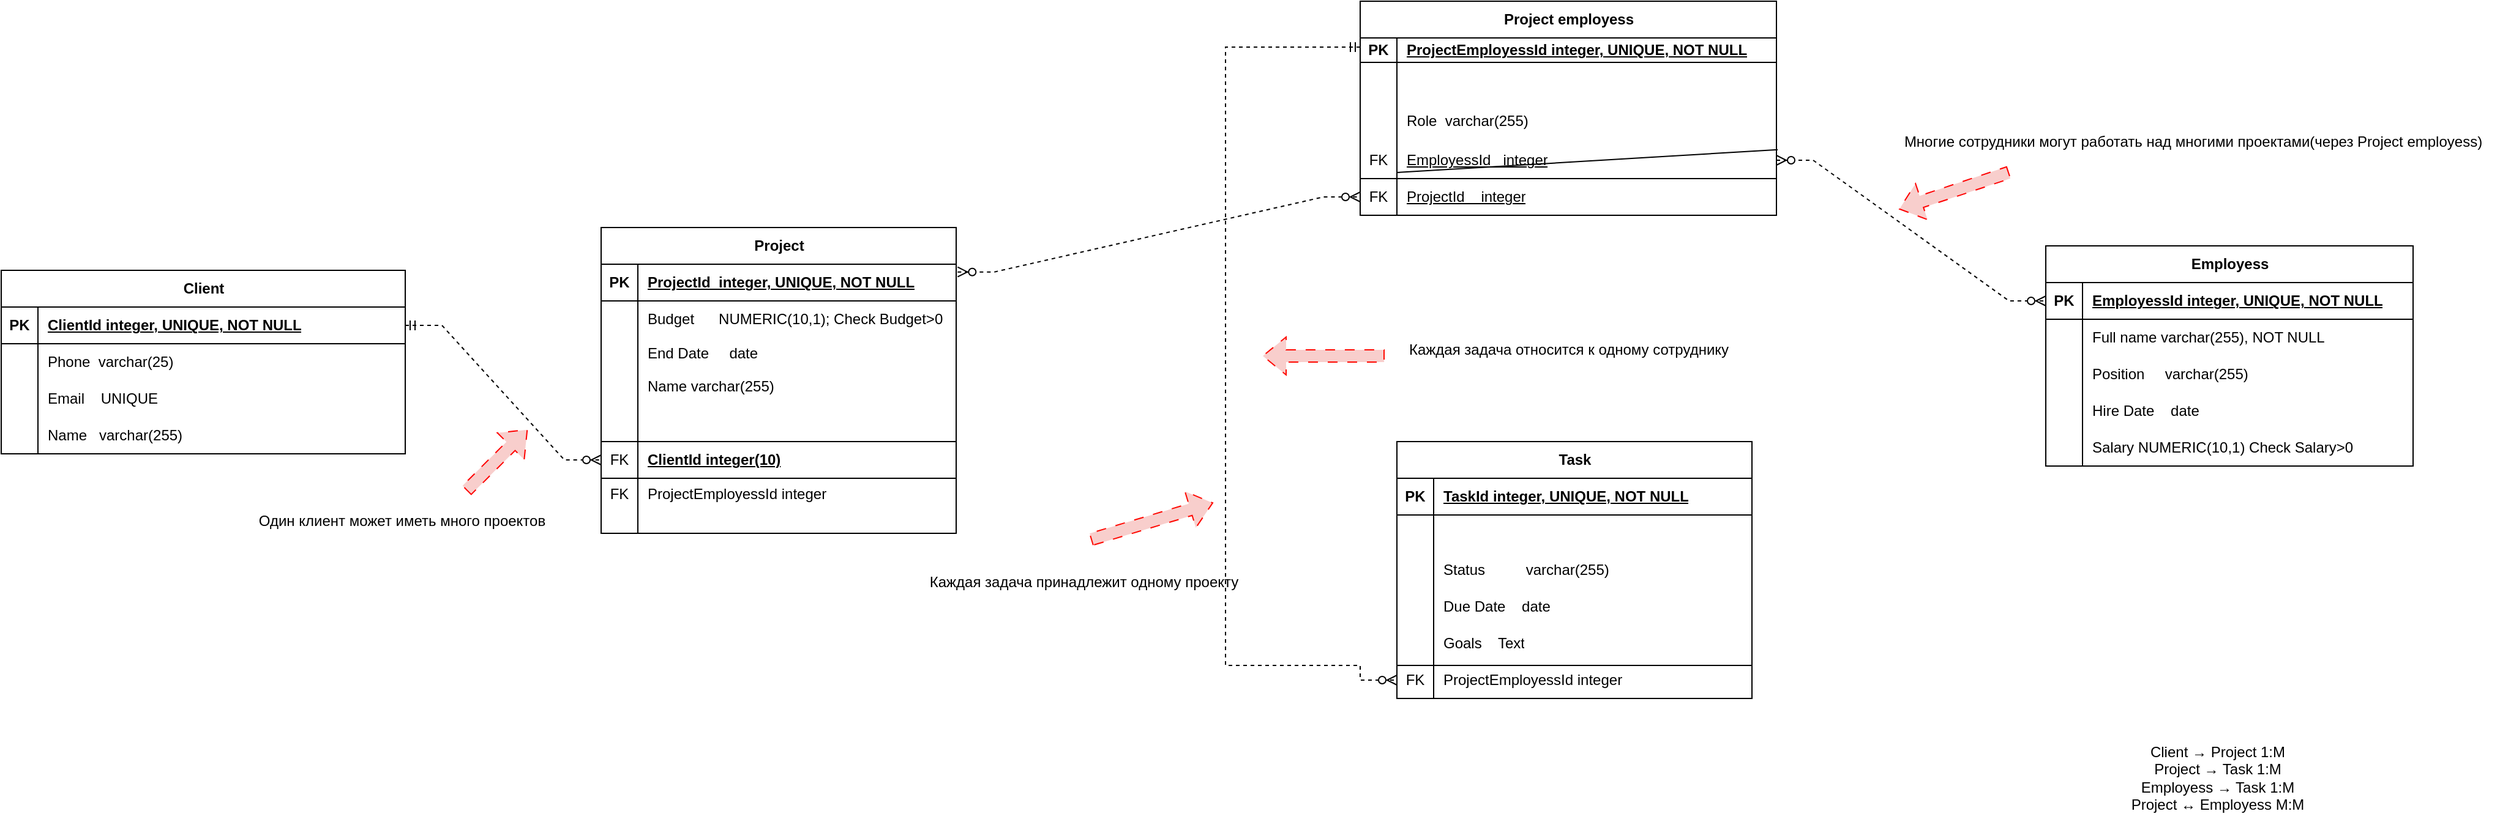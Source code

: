 <mxfile version="28.0.6">
  <diagram name="Страница — 1" id="crDLnyQAJHqaXTibsLNN">
    <mxGraphModel dx="3204" dy="1402" grid="1" gridSize="10" guides="1" tooltips="1" connect="1" arrows="1" fold="1" page="1" pageScale="1" pageWidth="827" pageHeight="1169" math="0" shadow="0">
      <root>
        <mxCell id="0" />
        <mxCell id="1" parent="0" />
        <mxCell id="OJYrRwue9tDp2CWSA8dI-34" value="Project" style="shape=table;startSize=30;container=1;collapsible=1;childLayout=tableLayout;fixedRows=1;rowLines=0;fontStyle=1;align=center;resizeLast=1;html=1;" parent="1" vertex="1">
          <mxGeometry x="-120" y="545" width="290" height="250" as="geometry" />
        </mxCell>
        <mxCell id="OJYrRwue9tDp2CWSA8dI-35" value="" style="shape=tableRow;horizontal=0;startSize=0;swimlaneHead=0;swimlaneBody=0;fillColor=none;collapsible=0;dropTarget=0;points=[[0,0.5],[1,0.5]];portConstraint=eastwest;top=0;left=0;right=0;bottom=1;" parent="OJYrRwue9tDp2CWSA8dI-34" vertex="1">
          <mxGeometry y="30" width="290" height="30" as="geometry" />
        </mxCell>
        <mxCell id="OJYrRwue9tDp2CWSA8dI-36" value="PK" style="shape=partialRectangle;connectable=0;fillColor=none;top=0;left=0;bottom=0;right=0;fontStyle=1;overflow=hidden;whiteSpace=wrap;html=1;" parent="OJYrRwue9tDp2CWSA8dI-35" vertex="1">
          <mxGeometry width="30" height="30" as="geometry">
            <mxRectangle width="30" height="30" as="alternateBounds" />
          </mxGeometry>
        </mxCell>
        <mxCell id="OJYrRwue9tDp2CWSA8dI-37" value="ProjectId&amp;nbsp; integer, UNIQUE, NOT NULL" style="shape=partialRectangle;connectable=0;fillColor=none;top=0;left=0;bottom=0;right=0;align=left;spacingLeft=6;fontStyle=5;overflow=hidden;whiteSpace=wrap;html=1;" parent="OJYrRwue9tDp2CWSA8dI-35" vertex="1">
          <mxGeometry x="30" width="260" height="30" as="geometry">
            <mxRectangle width="260" height="30" as="alternateBounds" />
          </mxGeometry>
        </mxCell>
        <mxCell id="OJYrRwue9tDp2CWSA8dI-38" value="" style="shape=tableRow;horizontal=0;startSize=0;swimlaneHead=0;swimlaneBody=0;fillColor=none;collapsible=0;dropTarget=0;points=[[0,0.5],[1,0.5]];portConstraint=eastwest;top=0;left=0;right=0;bottom=0;" parent="OJYrRwue9tDp2CWSA8dI-34" vertex="1">
          <mxGeometry y="60" width="290" height="30" as="geometry" />
        </mxCell>
        <mxCell id="OJYrRwue9tDp2CWSA8dI-39" value="" style="shape=partialRectangle;connectable=0;fillColor=none;top=0;left=0;bottom=0;right=0;editable=1;overflow=hidden;whiteSpace=wrap;html=1;" parent="OJYrRwue9tDp2CWSA8dI-38" vertex="1">
          <mxGeometry width="30" height="30" as="geometry">
            <mxRectangle width="30" height="30" as="alternateBounds" />
          </mxGeometry>
        </mxCell>
        <mxCell id="OJYrRwue9tDp2CWSA8dI-40" value="Budget&amp;nbsp; &amp;nbsp; &amp;nbsp; NUMERIC(10,1); Check Budget&amp;gt;0" style="shape=partialRectangle;connectable=0;fillColor=none;top=0;left=0;bottom=0;right=0;align=left;spacingLeft=6;overflow=hidden;whiteSpace=wrap;html=1;" parent="OJYrRwue9tDp2CWSA8dI-38" vertex="1">
          <mxGeometry x="30" width="260" height="30" as="geometry">
            <mxRectangle width="260" height="30" as="alternateBounds" />
          </mxGeometry>
        </mxCell>
        <mxCell id="OJYrRwue9tDp2CWSA8dI-41" value="" style="shape=tableRow;horizontal=0;startSize=0;swimlaneHead=0;swimlaneBody=0;fillColor=none;collapsible=0;dropTarget=0;points=[[0,0.5],[1,0.5]];portConstraint=eastwest;top=0;left=0;right=0;bottom=0;" parent="OJYrRwue9tDp2CWSA8dI-34" vertex="1">
          <mxGeometry y="90" width="290" height="25" as="geometry" />
        </mxCell>
        <mxCell id="OJYrRwue9tDp2CWSA8dI-42" value="" style="shape=partialRectangle;connectable=0;fillColor=none;top=0;left=0;bottom=0;right=0;editable=1;overflow=hidden;whiteSpace=wrap;html=1;" parent="OJYrRwue9tDp2CWSA8dI-41" vertex="1">
          <mxGeometry width="30" height="25" as="geometry">
            <mxRectangle width="30" height="25" as="alternateBounds" />
          </mxGeometry>
        </mxCell>
        <mxCell id="OJYrRwue9tDp2CWSA8dI-43" value="End Date&amp;nbsp; &amp;nbsp; &amp;nbsp;date" style="shape=partialRectangle;connectable=0;fillColor=none;top=0;left=0;bottom=0;right=0;align=left;spacingLeft=6;overflow=hidden;whiteSpace=wrap;html=1;" parent="OJYrRwue9tDp2CWSA8dI-41" vertex="1">
          <mxGeometry x="30" width="260" height="25" as="geometry">
            <mxRectangle width="260" height="25" as="alternateBounds" />
          </mxGeometry>
        </mxCell>
        <mxCell id="OJYrRwue9tDp2CWSA8dI-44" value="" style="shape=tableRow;horizontal=0;startSize=0;swimlaneHead=0;swimlaneBody=0;fillColor=none;collapsible=0;dropTarget=0;points=[[0,0.5],[1,0.5]];portConstraint=eastwest;top=0;left=0;right=0;bottom=0;" parent="OJYrRwue9tDp2CWSA8dI-34" vertex="1">
          <mxGeometry y="115" width="290" height="30" as="geometry" />
        </mxCell>
        <mxCell id="OJYrRwue9tDp2CWSA8dI-45" value="" style="shape=partialRectangle;connectable=0;fillColor=none;top=0;left=0;bottom=0;right=0;editable=1;overflow=hidden;whiteSpace=wrap;html=1;" parent="OJYrRwue9tDp2CWSA8dI-44" vertex="1">
          <mxGeometry width="30" height="30" as="geometry">
            <mxRectangle width="30" height="30" as="alternateBounds" />
          </mxGeometry>
        </mxCell>
        <mxCell id="OJYrRwue9tDp2CWSA8dI-46" value="Name varchar(255)" style="shape=partialRectangle;connectable=0;fillColor=none;top=0;left=0;bottom=0;right=0;align=left;spacingLeft=6;overflow=hidden;whiteSpace=wrap;html=1;" parent="OJYrRwue9tDp2CWSA8dI-44" vertex="1">
          <mxGeometry x="30" width="260" height="30" as="geometry">
            <mxRectangle width="260" height="30" as="alternateBounds" />
          </mxGeometry>
        </mxCell>
        <mxCell id="sNwxSgSL629pwzNR9BnG-1" value="" style="shape=tableRow;horizontal=0;startSize=0;swimlaneHead=0;swimlaneBody=0;fillColor=none;collapsible=0;dropTarget=0;points=[[0,0.5],[1,0.5]];portConstraint=eastwest;top=0;left=0;right=0;bottom=1;" parent="OJYrRwue9tDp2CWSA8dI-34" vertex="1">
          <mxGeometry y="145" width="290" height="30" as="geometry" />
        </mxCell>
        <mxCell id="sNwxSgSL629pwzNR9BnG-2" value="" style="shape=partialRectangle;connectable=0;fillColor=none;top=0;left=0;bottom=0;right=0;fontStyle=1;overflow=hidden;whiteSpace=wrap;html=1;" parent="sNwxSgSL629pwzNR9BnG-1" vertex="1">
          <mxGeometry width="30" height="30" as="geometry">
            <mxRectangle width="30" height="30" as="alternateBounds" />
          </mxGeometry>
        </mxCell>
        <mxCell id="sNwxSgSL629pwzNR9BnG-3" value="" style="shape=partialRectangle;connectable=0;fillColor=none;top=0;left=0;bottom=0;right=0;align=left;spacingLeft=6;fontStyle=5;overflow=hidden;whiteSpace=wrap;html=1;" parent="sNwxSgSL629pwzNR9BnG-1" vertex="1">
          <mxGeometry x="30" width="260" height="30" as="geometry">
            <mxRectangle width="260" height="30" as="alternateBounds" />
          </mxGeometry>
        </mxCell>
        <mxCell id="sNwxSgSL629pwzNR9BnG-22" value="" style="shape=tableRow;horizontal=0;startSize=0;swimlaneHead=0;swimlaneBody=0;fillColor=none;collapsible=0;dropTarget=0;points=[[0,0.5],[1,0.5]];portConstraint=eastwest;top=0;left=0;right=0;bottom=0;" parent="OJYrRwue9tDp2CWSA8dI-34" vertex="1">
          <mxGeometry y="175" width="290" height="30" as="geometry" />
        </mxCell>
        <mxCell id="sNwxSgSL629pwzNR9BnG-23" value="FK" style="shape=partialRectangle;connectable=0;fillColor=none;top=0;left=0;bottom=0;right=0;editable=1;overflow=hidden;whiteSpace=wrap;html=1;" parent="sNwxSgSL629pwzNR9BnG-22" vertex="1">
          <mxGeometry width="30" height="30" as="geometry">
            <mxRectangle width="30" height="30" as="alternateBounds" />
          </mxGeometry>
        </mxCell>
        <mxCell id="sNwxSgSL629pwzNR9BnG-24" value="&lt;span style=&quot;font-weight: 700; text-decoration-line: underline;&quot;&gt;ClientId integer(10)&lt;/span&gt;" style="shape=partialRectangle;connectable=0;fillColor=none;top=0;left=0;bottom=0;right=0;align=left;spacingLeft=6;overflow=hidden;whiteSpace=wrap;html=1;" parent="sNwxSgSL629pwzNR9BnG-22" vertex="1">
          <mxGeometry x="30" width="260" height="30" as="geometry">
            <mxRectangle width="260" height="30" as="alternateBounds" />
          </mxGeometry>
        </mxCell>
        <mxCell id="sNwxSgSL629pwzNR9BnG-137" value="" style="shape=tableRow;horizontal=0;startSize=0;swimlaneHead=0;swimlaneBody=0;fillColor=none;collapsible=0;dropTarget=0;points=[[0,0.5],[1,0.5]];portConstraint=eastwest;top=0;left=0;right=0;bottom=0;" parent="OJYrRwue9tDp2CWSA8dI-34" vertex="1">
          <mxGeometry y="205" width="290" height="25" as="geometry" />
        </mxCell>
        <mxCell id="sNwxSgSL629pwzNR9BnG-138" value="FK" style="shape=partialRectangle;connectable=0;fillColor=none;top=0;left=0;bottom=0;right=0;editable=1;overflow=hidden;whiteSpace=wrap;html=1;" parent="sNwxSgSL629pwzNR9BnG-137" vertex="1">
          <mxGeometry width="30" height="25" as="geometry">
            <mxRectangle width="30" height="25" as="alternateBounds" />
          </mxGeometry>
        </mxCell>
        <mxCell id="sNwxSgSL629pwzNR9BnG-139" value="ProjectEmployessId integer" style="shape=partialRectangle;connectable=0;fillColor=none;top=0;left=0;bottom=0;right=0;align=left;spacingLeft=6;overflow=hidden;whiteSpace=wrap;html=1;" parent="sNwxSgSL629pwzNR9BnG-137" vertex="1">
          <mxGeometry x="30" width="260" height="25" as="geometry">
            <mxRectangle width="260" height="25" as="alternateBounds" />
          </mxGeometry>
        </mxCell>
        <mxCell id="sNwxSgSL629pwzNR9BnG-143" value="" style="shape=tableRow;horizontal=0;startSize=0;swimlaneHead=0;swimlaneBody=0;fillColor=none;collapsible=0;dropTarget=0;points=[[0,0.5],[1,0.5]];portConstraint=eastwest;top=0;left=0;right=0;bottom=0;" parent="OJYrRwue9tDp2CWSA8dI-34" vertex="1">
          <mxGeometry y="230" width="290" height="20" as="geometry" />
        </mxCell>
        <mxCell id="sNwxSgSL629pwzNR9BnG-144" value="" style="shape=partialRectangle;connectable=0;fillColor=none;top=0;left=0;bottom=0;right=0;editable=1;overflow=hidden;whiteSpace=wrap;html=1;" parent="sNwxSgSL629pwzNR9BnG-143" vertex="1">
          <mxGeometry width="30" height="20" as="geometry">
            <mxRectangle width="30" height="20" as="alternateBounds" />
          </mxGeometry>
        </mxCell>
        <mxCell id="sNwxSgSL629pwzNR9BnG-145" value="" style="shape=partialRectangle;connectable=0;fillColor=none;top=0;left=0;bottom=0;right=0;align=left;spacingLeft=6;overflow=hidden;whiteSpace=wrap;html=1;" parent="sNwxSgSL629pwzNR9BnG-143" vertex="1">
          <mxGeometry x="30" width="260" height="20" as="geometry">
            <mxRectangle width="260" height="20" as="alternateBounds" />
          </mxGeometry>
        </mxCell>
        <mxCell id="OJYrRwue9tDp2CWSA8dI-52" value="Project employess" style="shape=table;startSize=30;container=1;collapsible=1;childLayout=tableLayout;fixedRows=1;rowLines=0;fontStyle=1;align=center;resizeLast=1;html=1;" parent="1" vertex="1">
          <mxGeometry x="500" y="360" width="340" height="175" as="geometry" />
        </mxCell>
        <mxCell id="OJYrRwue9tDp2CWSA8dI-53" value="" style="shape=tableRow;horizontal=0;startSize=0;swimlaneHead=0;swimlaneBody=0;fillColor=none;collapsible=0;dropTarget=0;points=[[0,0.5],[1,0.5]];portConstraint=eastwest;top=0;left=0;right=0;bottom=1;" parent="OJYrRwue9tDp2CWSA8dI-52" vertex="1">
          <mxGeometry y="30" width="340" height="20" as="geometry" />
        </mxCell>
        <mxCell id="OJYrRwue9tDp2CWSA8dI-54" value="PK" style="shape=partialRectangle;connectable=0;fillColor=none;top=0;left=0;bottom=0;right=0;fontStyle=1;overflow=hidden;whiteSpace=wrap;html=1;" parent="OJYrRwue9tDp2CWSA8dI-53" vertex="1">
          <mxGeometry width="30" height="20" as="geometry">
            <mxRectangle width="30" height="20" as="alternateBounds" />
          </mxGeometry>
        </mxCell>
        <mxCell id="OJYrRwue9tDp2CWSA8dI-55" value="ProjectEmployessId integer, UNIQUE, NOT NULL" style="shape=partialRectangle;connectable=0;fillColor=none;top=0;left=0;bottom=0;right=0;align=left;spacingLeft=6;fontStyle=5;overflow=hidden;whiteSpace=wrap;html=1;" parent="OJYrRwue9tDp2CWSA8dI-53" vertex="1">
          <mxGeometry x="30" width="310" height="20" as="geometry">
            <mxRectangle width="310" height="20" as="alternateBounds" />
          </mxGeometry>
        </mxCell>
        <mxCell id="OJYrRwue9tDp2CWSA8dI-56" value="" style="shape=tableRow;horizontal=0;startSize=0;swimlaneHead=0;swimlaneBody=0;fillColor=none;collapsible=0;dropTarget=0;points=[[0,0.5],[1,0.5]];portConstraint=eastwest;top=0;left=0;right=0;bottom=0;" parent="OJYrRwue9tDp2CWSA8dI-52" vertex="1">
          <mxGeometry y="50" width="340" height="30" as="geometry" />
        </mxCell>
        <mxCell id="OJYrRwue9tDp2CWSA8dI-57" value="" style="shape=partialRectangle;connectable=0;fillColor=none;top=0;left=0;bottom=0;right=0;editable=1;overflow=hidden;whiteSpace=wrap;html=1;" parent="OJYrRwue9tDp2CWSA8dI-56" vertex="1">
          <mxGeometry width="30" height="30" as="geometry">
            <mxRectangle width="30" height="30" as="alternateBounds" />
          </mxGeometry>
        </mxCell>
        <mxCell id="OJYrRwue9tDp2CWSA8dI-58" value="" style="shape=partialRectangle;connectable=0;fillColor=none;top=0;left=0;bottom=0;right=0;align=left;spacingLeft=6;overflow=hidden;whiteSpace=wrap;html=1;" parent="OJYrRwue9tDp2CWSA8dI-56" vertex="1">
          <mxGeometry x="30" width="310" height="30" as="geometry">
            <mxRectangle width="310" height="30" as="alternateBounds" />
          </mxGeometry>
        </mxCell>
        <mxCell id="OJYrRwue9tDp2CWSA8dI-59" value="" style="shape=tableRow;horizontal=0;startSize=0;swimlaneHead=0;swimlaneBody=0;fillColor=none;collapsible=0;dropTarget=0;points=[[0,0.5],[1,0.5]];portConstraint=eastwest;top=0;left=0;right=0;bottom=0;" parent="OJYrRwue9tDp2CWSA8dI-52" vertex="1">
          <mxGeometry y="80" width="340" height="35" as="geometry" />
        </mxCell>
        <mxCell id="OJYrRwue9tDp2CWSA8dI-60" value="" style="shape=partialRectangle;connectable=0;fillColor=none;top=0;left=0;bottom=0;right=0;editable=1;overflow=hidden;whiteSpace=wrap;html=1;" parent="OJYrRwue9tDp2CWSA8dI-59" vertex="1">
          <mxGeometry width="30" height="35" as="geometry">
            <mxRectangle width="30" height="35" as="alternateBounds" />
          </mxGeometry>
        </mxCell>
        <mxCell id="OJYrRwue9tDp2CWSA8dI-61" value="Role&amp;nbsp; varchar(255)" style="shape=partialRectangle;connectable=0;fillColor=none;top=0;left=0;bottom=0;right=0;align=left;spacingLeft=6;overflow=hidden;whiteSpace=wrap;html=1;" parent="OJYrRwue9tDp2CWSA8dI-59" vertex="1">
          <mxGeometry x="30" width="310" height="35" as="geometry">
            <mxRectangle width="310" height="35" as="alternateBounds" />
          </mxGeometry>
        </mxCell>
        <mxCell id="sNwxSgSL629pwzNR9BnG-65" value="" style="shape=tableRow;horizontal=0;startSize=0;swimlaneHead=0;swimlaneBody=0;fillColor=none;collapsible=0;dropTarget=0;points=[[0,0.5],[1,0.5]];portConstraint=eastwest;top=0;left=0;right=0;bottom=1;" parent="OJYrRwue9tDp2CWSA8dI-52" vertex="1">
          <mxGeometry y="115" width="340" height="30" as="geometry" />
        </mxCell>
        <mxCell id="sNwxSgSL629pwzNR9BnG-66" value="&lt;span style=&quot;font-weight: normal;&quot;&gt;FK&lt;/span&gt;" style="shape=partialRectangle;connectable=0;fillColor=none;top=0;left=0;bottom=0;right=0;fontStyle=1;overflow=hidden;whiteSpace=wrap;html=1;" parent="sNwxSgSL629pwzNR9BnG-65" vertex="1">
          <mxGeometry width="30" height="30" as="geometry">
            <mxRectangle width="30" height="30" as="alternateBounds" />
          </mxGeometry>
        </mxCell>
        <mxCell id="sNwxSgSL629pwzNR9BnG-67" value="&lt;span style=&quot;font-weight: normal;&quot;&gt;EmployessId&amp;nbsp; &amp;nbsp;integer&lt;/span&gt;" style="shape=partialRectangle;connectable=0;fillColor=none;top=0;left=0;bottom=0;right=0;align=left;spacingLeft=6;fontStyle=5;overflow=hidden;whiteSpace=wrap;html=1;" parent="sNwxSgSL629pwzNR9BnG-65" vertex="1">
          <mxGeometry x="30" width="310" height="30" as="geometry">
            <mxRectangle width="310" height="30" as="alternateBounds" />
          </mxGeometry>
        </mxCell>
        <mxCell id="sNwxSgSL629pwzNR9BnG-68" value="" style="shape=tableRow;horizontal=0;startSize=0;swimlaneHead=0;swimlaneBody=0;fillColor=none;collapsible=0;dropTarget=0;points=[[0,0.5],[1,0.5]];portConstraint=eastwest;top=0;left=0;right=0;bottom=1;" parent="OJYrRwue9tDp2CWSA8dI-52" vertex="1">
          <mxGeometry y="145" width="340" height="30" as="geometry" />
        </mxCell>
        <mxCell id="sNwxSgSL629pwzNR9BnG-69" value="&lt;span style=&quot;font-weight: normal;&quot;&gt;FK&lt;/span&gt;" style="shape=partialRectangle;connectable=0;fillColor=none;top=0;left=0;bottom=0;right=0;fontStyle=1;overflow=hidden;whiteSpace=wrap;html=1;" parent="sNwxSgSL629pwzNR9BnG-68" vertex="1">
          <mxGeometry width="30" height="30" as="geometry">
            <mxRectangle width="30" height="30" as="alternateBounds" />
          </mxGeometry>
        </mxCell>
        <mxCell id="sNwxSgSL629pwzNR9BnG-70" value="&lt;span style=&quot;font-weight: normal;&quot;&gt;ProjectId&amp;nbsp; &amp;nbsp; integer&lt;/span&gt;" style="shape=partialRectangle;connectable=0;fillColor=none;top=0;left=0;bottom=0;right=0;align=left;spacingLeft=6;fontStyle=5;overflow=hidden;whiteSpace=wrap;html=1;" parent="sNwxSgSL629pwzNR9BnG-68" vertex="1">
          <mxGeometry x="30" width="310" height="30" as="geometry">
            <mxRectangle width="310" height="30" as="alternateBounds" />
          </mxGeometry>
        </mxCell>
        <mxCell id="OJYrRwue9tDp2CWSA8dI-78" value="Client" style="shape=table;startSize=30;container=1;collapsible=1;childLayout=tableLayout;fixedRows=1;rowLines=0;fontStyle=1;align=center;resizeLast=1;html=1;" parent="1" vertex="1">
          <mxGeometry x="-610" y="580" width="330" height="150" as="geometry" />
        </mxCell>
        <mxCell id="OJYrRwue9tDp2CWSA8dI-79" value="" style="shape=tableRow;horizontal=0;startSize=0;swimlaneHead=0;swimlaneBody=0;fillColor=none;collapsible=0;dropTarget=0;points=[[0,0.5],[1,0.5]];portConstraint=eastwest;top=0;left=0;right=0;bottom=1;" parent="OJYrRwue9tDp2CWSA8dI-78" vertex="1">
          <mxGeometry y="30" width="330" height="30" as="geometry" />
        </mxCell>
        <mxCell id="OJYrRwue9tDp2CWSA8dI-80" value="PK" style="shape=partialRectangle;connectable=0;fillColor=none;top=0;left=0;bottom=0;right=0;fontStyle=1;overflow=hidden;whiteSpace=wrap;html=1;" parent="OJYrRwue9tDp2CWSA8dI-79" vertex="1">
          <mxGeometry width="30" height="30" as="geometry">
            <mxRectangle width="30" height="30" as="alternateBounds" />
          </mxGeometry>
        </mxCell>
        <mxCell id="OJYrRwue9tDp2CWSA8dI-81" value="ClientId integer, UNIQUE, NOT NULL" style="shape=partialRectangle;connectable=0;fillColor=none;top=0;left=0;bottom=0;right=0;align=left;spacingLeft=6;fontStyle=5;overflow=hidden;whiteSpace=wrap;html=1;" parent="OJYrRwue9tDp2CWSA8dI-79" vertex="1">
          <mxGeometry x="30" width="300" height="30" as="geometry">
            <mxRectangle width="300" height="30" as="alternateBounds" />
          </mxGeometry>
        </mxCell>
        <mxCell id="OJYrRwue9tDp2CWSA8dI-82" value="" style="shape=tableRow;horizontal=0;startSize=0;swimlaneHead=0;swimlaneBody=0;fillColor=none;collapsible=0;dropTarget=0;points=[[0,0.5],[1,0.5]];portConstraint=eastwest;top=0;left=0;right=0;bottom=0;" parent="OJYrRwue9tDp2CWSA8dI-78" vertex="1">
          <mxGeometry y="60" width="330" height="30" as="geometry" />
        </mxCell>
        <mxCell id="OJYrRwue9tDp2CWSA8dI-83" value="" style="shape=partialRectangle;connectable=0;fillColor=none;top=0;left=0;bottom=0;right=0;editable=1;overflow=hidden;whiteSpace=wrap;html=1;" parent="OJYrRwue9tDp2CWSA8dI-82" vertex="1">
          <mxGeometry width="30" height="30" as="geometry">
            <mxRectangle width="30" height="30" as="alternateBounds" />
          </mxGeometry>
        </mxCell>
        <mxCell id="OJYrRwue9tDp2CWSA8dI-84" value="Phone&amp;nbsp; varchar(25)" style="shape=partialRectangle;connectable=0;fillColor=none;top=0;left=0;bottom=0;right=0;align=left;spacingLeft=6;overflow=hidden;whiteSpace=wrap;html=1;" parent="OJYrRwue9tDp2CWSA8dI-82" vertex="1">
          <mxGeometry x="30" width="300" height="30" as="geometry">
            <mxRectangle width="300" height="30" as="alternateBounds" />
          </mxGeometry>
        </mxCell>
        <mxCell id="OJYrRwue9tDp2CWSA8dI-85" value="" style="shape=tableRow;horizontal=0;startSize=0;swimlaneHead=0;swimlaneBody=0;fillColor=none;collapsible=0;dropTarget=0;points=[[0,0.5],[1,0.5]];portConstraint=eastwest;top=0;left=0;right=0;bottom=0;" parent="OJYrRwue9tDp2CWSA8dI-78" vertex="1">
          <mxGeometry y="90" width="330" height="30" as="geometry" />
        </mxCell>
        <mxCell id="OJYrRwue9tDp2CWSA8dI-86" value="" style="shape=partialRectangle;connectable=0;fillColor=none;top=0;left=0;bottom=0;right=0;editable=1;overflow=hidden;whiteSpace=wrap;html=1;" parent="OJYrRwue9tDp2CWSA8dI-85" vertex="1">
          <mxGeometry width="30" height="30" as="geometry">
            <mxRectangle width="30" height="30" as="alternateBounds" />
          </mxGeometry>
        </mxCell>
        <mxCell id="OJYrRwue9tDp2CWSA8dI-87" value="Email&amp;nbsp; &amp;nbsp; UNIQUE" style="shape=partialRectangle;connectable=0;fillColor=none;top=0;left=0;bottom=0;right=0;align=left;spacingLeft=6;overflow=hidden;whiteSpace=wrap;html=1;" parent="OJYrRwue9tDp2CWSA8dI-85" vertex="1">
          <mxGeometry x="30" width="300" height="30" as="geometry">
            <mxRectangle width="300" height="30" as="alternateBounds" />
          </mxGeometry>
        </mxCell>
        <mxCell id="OJYrRwue9tDp2CWSA8dI-88" value="" style="shape=tableRow;horizontal=0;startSize=0;swimlaneHead=0;swimlaneBody=0;fillColor=none;collapsible=0;dropTarget=0;points=[[0,0.5],[1,0.5]];portConstraint=eastwest;top=0;left=0;right=0;bottom=0;" parent="OJYrRwue9tDp2CWSA8dI-78" vertex="1">
          <mxGeometry y="120" width="330" height="30" as="geometry" />
        </mxCell>
        <mxCell id="OJYrRwue9tDp2CWSA8dI-89" value="" style="shape=partialRectangle;connectable=0;fillColor=none;top=0;left=0;bottom=0;right=0;editable=1;overflow=hidden;whiteSpace=wrap;html=1;" parent="OJYrRwue9tDp2CWSA8dI-88" vertex="1">
          <mxGeometry width="30" height="30" as="geometry">
            <mxRectangle width="30" height="30" as="alternateBounds" />
          </mxGeometry>
        </mxCell>
        <mxCell id="OJYrRwue9tDp2CWSA8dI-90" value="Name&amp;nbsp; &amp;nbsp;varchar(255)" style="shape=partialRectangle;connectable=0;fillColor=none;top=0;left=0;bottom=0;right=0;align=left;spacingLeft=6;overflow=hidden;whiteSpace=wrap;html=1;" parent="OJYrRwue9tDp2CWSA8dI-88" vertex="1">
          <mxGeometry x="30" width="300" height="30" as="geometry">
            <mxRectangle width="300" height="30" as="alternateBounds" />
          </mxGeometry>
        </mxCell>
        <mxCell id="OJYrRwue9tDp2CWSA8dI-91" value="Employess" style="shape=table;startSize=30;container=1;collapsible=1;childLayout=tableLayout;fixedRows=1;rowLines=0;fontStyle=1;align=center;resizeLast=1;html=1;" parent="1" vertex="1">
          <mxGeometry x="1060" y="560" width="300" height="180" as="geometry" />
        </mxCell>
        <mxCell id="OJYrRwue9tDp2CWSA8dI-92" value="" style="shape=tableRow;horizontal=0;startSize=0;swimlaneHead=0;swimlaneBody=0;fillColor=none;collapsible=0;dropTarget=0;points=[[0,0.5],[1,0.5]];portConstraint=eastwest;top=0;left=0;right=0;bottom=1;" parent="OJYrRwue9tDp2CWSA8dI-91" vertex="1">
          <mxGeometry y="30" width="300" height="30" as="geometry" />
        </mxCell>
        <mxCell id="OJYrRwue9tDp2CWSA8dI-93" value="PK" style="shape=partialRectangle;connectable=0;fillColor=none;top=0;left=0;bottom=0;right=0;fontStyle=1;overflow=hidden;whiteSpace=wrap;html=1;" parent="OJYrRwue9tDp2CWSA8dI-92" vertex="1">
          <mxGeometry width="30" height="30" as="geometry">
            <mxRectangle width="30" height="30" as="alternateBounds" />
          </mxGeometry>
        </mxCell>
        <mxCell id="OJYrRwue9tDp2CWSA8dI-94" value="EmployessId integer, UNIQUE, NOT NULL" style="shape=partialRectangle;connectable=0;fillColor=none;top=0;left=0;bottom=0;right=0;align=left;spacingLeft=6;fontStyle=5;overflow=hidden;whiteSpace=wrap;html=1;" parent="OJYrRwue9tDp2CWSA8dI-92" vertex="1">
          <mxGeometry x="30" width="270" height="30" as="geometry">
            <mxRectangle width="270" height="30" as="alternateBounds" />
          </mxGeometry>
        </mxCell>
        <mxCell id="OJYrRwue9tDp2CWSA8dI-95" value="" style="shape=tableRow;horizontal=0;startSize=0;swimlaneHead=0;swimlaneBody=0;fillColor=none;collapsible=0;dropTarget=0;points=[[0,0.5],[1,0.5]];portConstraint=eastwest;top=0;left=0;right=0;bottom=0;" parent="OJYrRwue9tDp2CWSA8dI-91" vertex="1">
          <mxGeometry y="60" width="300" height="30" as="geometry" />
        </mxCell>
        <mxCell id="OJYrRwue9tDp2CWSA8dI-96" value="" style="shape=partialRectangle;connectable=0;fillColor=none;top=0;left=0;bottom=0;right=0;editable=1;overflow=hidden;whiteSpace=wrap;html=1;" parent="OJYrRwue9tDp2CWSA8dI-95" vertex="1">
          <mxGeometry width="30" height="30" as="geometry">
            <mxRectangle width="30" height="30" as="alternateBounds" />
          </mxGeometry>
        </mxCell>
        <mxCell id="OJYrRwue9tDp2CWSA8dI-97" value="Full name varchar(255), NOT NULL" style="shape=partialRectangle;connectable=0;fillColor=none;top=0;left=0;bottom=0;right=0;align=left;spacingLeft=6;overflow=hidden;whiteSpace=wrap;html=1;" parent="OJYrRwue9tDp2CWSA8dI-95" vertex="1">
          <mxGeometry x="30" width="270" height="30" as="geometry">
            <mxRectangle width="270" height="30" as="alternateBounds" />
          </mxGeometry>
        </mxCell>
        <mxCell id="OJYrRwue9tDp2CWSA8dI-98" value="" style="shape=tableRow;horizontal=0;startSize=0;swimlaneHead=0;swimlaneBody=0;fillColor=none;collapsible=0;dropTarget=0;points=[[0,0.5],[1,0.5]];portConstraint=eastwest;top=0;left=0;right=0;bottom=0;" parent="OJYrRwue9tDp2CWSA8dI-91" vertex="1">
          <mxGeometry y="90" width="300" height="30" as="geometry" />
        </mxCell>
        <mxCell id="OJYrRwue9tDp2CWSA8dI-99" value="" style="shape=partialRectangle;connectable=0;fillColor=none;top=0;left=0;bottom=0;right=0;editable=1;overflow=hidden;whiteSpace=wrap;html=1;" parent="OJYrRwue9tDp2CWSA8dI-98" vertex="1">
          <mxGeometry width="30" height="30" as="geometry">
            <mxRectangle width="30" height="30" as="alternateBounds" />
          </mxGeometry>
        </mxCell>
        <mxCell id="OJYrRwue9tDp2CWSA8dI-100" value="Position&amp;nbsp; &amp;nbsp; &amp;nbsp;varchar(255)" style="shape=partialRectangle;connectable=0;fillColor=none;top=0;left=0;bottom=0;right=0;align=left;spacingLeft=6;overflow=hidden;whiteSpace=wrap;html=1;" parent="OJYrRwue9tDp2CWSA8dI-98" vertex="1">
          <mxGeometry x="30" width="270" height="30" as="geometry">
            <mxRectangle width="270" height="30" as="alternateBounds" />
          </mxGeometry>
        </mxCell>
        <mxCell id="OJYrRwue9tDp2CWSA8dI-101" value="" style="shape=tableRow;horizontal=0;startSize=0;swimlaneHead=0;swimlaneBody=0;fillColor=none;collapsible=0;dropTarget=0;points=[[0,0.5],[1,0.5]];portConstraint=eastwest;top=0;left=0;right=0;bottom=0;" parent="OJYrRwue9tDp2CWSA8dI-91" vertex="1">
          <mxGeometry y="120" width="300" height="30" as="geometry" />
        </mxCell>
        <mxCell id="OJYrRwue9tDp2CWSA8dI-102" value="" style="shape=partialRectangle;connectable=0;fillColor=none;top=0;left=0;bottom=0;right=0;editable=1;overflow=hidden;whiteSpace=wrap;html=1;" parent="OJYrRwue9tDp2CWSA8dI-101" vertex="1">
          <mxGeometry width="30" height="30" as="geometry">
            <mxRectangle width="30" height="30" as="alternateBounds" />
          </mxGeometry>
        </mxCell>
        <mxCell id="OJYrRwue9tDp2CWSA8dI-103" value="Hire Date&amp;nbsp; &amp;nbsp; date" style="shape=partialRectangle;connectable=0;fillColor=none;top=0;left=0;bottom=0;right=0;align=left;spacingLeft=6;overflow=hidden;whiteSpace=wrap;html=1;" parent="OJYrRwue9tDp2CWSA8dI-101" vertex="1">
          <mxGeometry x="30" width="270" height="30" as="geometry">
            <mxRectangle width="270" height="30" as="alternateBounds" />
          </mxGeometry>
        </mxCell>
        <mxCell id="sNwxSgSL629pwzNR9BnG-7" value="" style="shape=tableRow;horizontal=0;startSize=0;swimlaneHead=0;swimlaneBody=0;fillColor=none;collapsible=0;dropTarget=0;points=[[0,0.5],[1,0.5]];portConstraint=eastwest;top=0;left=0;right=0;bottom=0;" parent="OJYrRwue9tDp2CWSA8dI-91" vertex="1">
          <mxGeometry y="150" width="300" height="30" as="geometry" />
        </mxCell>
        <mxCell id="sNwxSgSL629pwzNR9BnG-8" value="" style="shape=partialRectangle;connectable=0;fillColor=none;top=0;left=0;bottom=0;right=0;editable=1;overflow=hidden;whiteSpace=wrap;html=1;" parent="sNwxSgSL629pwzNR9BnG-7" vertex="1">
          <mxGeometry width="30" height="30" as="geometry">
            <mxRectangle width="30" height="30" as="alternateBounds" />
          </mxGeometry>
        </mxCell>
        <mxCell id="sNwxSgSL629pwzNR9BnG-9" value="Salary NUMERIC(10,1) Check Salary&amp;gt;0" style="shape=partialRectangle;connectable=0;fillColor=none;top=0;left=0;bottom=0;right=0;align=left;spacingLeft=6;overflow=hidden;whiteSpace=wrap;html=1;" parent="sNwxSgSL629pwzNR9BnG-7" vertex="1">
          <mxGeometry x="30" width="270" height="30" as="geometry">
            <mxRectangle width="270" height="30" as="alternateBounds" />
          </mxGeometry>
        </mxCell>
        <mxCell id="sNwxSgSL629pwzNR9BnG-89" value="" style="edgeStyle=entityRelationEdgeStyle;fontSize=12;html=1;endArrow=ERzeroToMany;startArrow=ERmandOne;rounded=0;exitX=1;exitY=0.5;exitDx=0;exitDy=0;entryX=0;entryY=0.5;entryDx=0;entryDy=0;dashed=1;" parent="1" source="OJYrRwue9tDp2CWSA8dI-79" target="sNwxSgSL629pwzNR9BnG-22" edge="1">
          <mxGeometry width="100" height="100" relative="1" as="geometry">
            <mxPoint x="386" y="845" as="sourcePoint" />
            <mxPoint x="250" y="550" as="targetPoint" />
            <Array as="points">
              <mxPoint x="438" y="995" />
            </Array>
          </mxGeometry>
        </mxCell>
        <mxCell id="sNwxSgSL629pwzNR9BnG-91" value="Один клиент может иметь много проектов" style="text;html=1;align=center;verticalAlign=middle;resizable=0;points=[];autosize=1;strokeColor=none;fillColor=none;" parent="1" vertex="1">
          <mxGeometry x="-413" y="770" width="260" height="30" as="geometry" />
        </mxCell>
        <mxCell id="sNwxSgSL629pwzNR9BnG-92" value="Каждая задача относится к одному сотруднику" style="text;html=1;align=center;verticalAlign=middle;resizable=0;points=[];autosize=1;strokeColor=none;fillColor=none;" parent="1" vertex="1">
          <mxGeometry x="530" y="630" width="280" height="30" as="geometry" />
        </mxCell>
        <mxCell id="sNwxSgSL629pwzNR9BnG-93" value="Многие сотрудники могут работать над многими проектами(через Project employess)" style="text;html=1;align=center;verticalAlign=middle;resizable=0;points=[];autosize=1;strokeColor=none;fillColor=none;" parent="1" vertex="1">
          <mxGeometry x="930" y="460" width="500" height="30" as="geometry" />
        </mxCell>
        <mxCell id="sNwxSgSL629pwzNR9BnG-94" value="Каждая задача принадлежит одному проекту" style="text;html=1;align=center;verticalAlign=middle;resizable=0;points=[];autosize=1;strokeColor=none;fillColor=none;" parent="1" vertex="1">
          <mxGeometry x="134" y="820" width="280" height="30" as="geometry" />
        </mxCell>
        <mxCell id="sNwxSgSL629pwzNR9BnG-96" value="Client&amp;nbsp;→ Project 1:M&lt;div&gt;Project&amp;nbsp;→ Task 1:M&lt;/div&gt;&lt;div&gt;Employess&amp;nbsp;→ Task 1:M&lt;/div&gt;&lt;div&gt;Project&amp;nbsp;↔  Employess M:M&lt;/div&gt;" style="text;html=1;align=center;verticalAlign=middle;resizable=0;points=[];autosize=1;strokeColor=none;fillColor=none;" parent="1" vertex="1">
          <mxGeometry x="1120" y="960" width="160" height="70" as="geometry" />
        </mxCell>
        <mxCell id="sNwxSgSL629pwzNR9BnG-147" value="" style="edgeStyle=orthogonalEdgeStyle;fontSize=12;html=1;endArrow=ERzeroToMany;startArrow=ERmandOne;rounded=0;entryX=0;entryY=0.5;entryDx=0;entryDy=0;exitX=0;exitY=0.5;exitDx=0;exitDy=0;dashed=1;" parent="1" target="sNwxSgSL629pwzNR9BnG-39" edge="1">
          <mxGeometry width="100" height="100" relative="1" as="geometry">
            <mxPoint x="500" y="397.5" as="sourcePoint" />
            <mxPoint x="500" y="892.5" as="targetPoint" />
            <Array as="points">
              <mxPoint x="390" y="398" />
              <mxPoint x="390" y="903" />
              <mxPoint x="500" y="903" />
              <mxPoint x="500" y="915" />
            </Array>
          </mxGeometry>
        </mxCell>
        <mxCell id="sNwxSgSL629pwzNR9BnG-156" value="" style="endArrow=none;html=1;rounded=0;entryX=1.003;entryY=0.212;entryDx=0;entryDy=0;entryPerimeter=0;" parent="1" target="sNwxSgSL629pwzNR9BnG-65" edge="1">
          <mxGeometry width="50" height="50" relative="1" as="geometry">
            <mxPoint x="530" y="500" as="sourcePoint" />
            <mxPoint x="770" y="500" as="targetPoint" />
          </mxGeometry>
        </mxCell>
        <mxCell id="sNwxSgSL629pwzNR9BnG-157" value="" style="endArrow=none;html=1;rounded=0;" parent="1" edge="1">
          <mxGeometry width="50" height="50" relative="1" as="geometry">
            <mxPoint x="-120" y="750" as="sourcePoint" />
            <mxPoint x="170" y="750" as="targetPoint" />
          </mxGeometry>
        </mxCell>
        <mxCell id="sNwxSgSL629pwzNR9BnG-166" value="" style="shape=flexArrow;endArrow=classic;html=1;rounded=0;strokeColor=#FF0000;dashed=1;fillColor=#f8cecc;dashPattern=8 8;" parent="1" edge="1">
          <mxGeometry width="50" height="50" relative="1" as="geometry">
            <mxPoint x="-230" y="760" as="sourcePoint" />
            <mxPoint x="-180" y="710" as="targetPoint" />
          </mxGeometry>
        </mxCell>
        <mxCell id="sNwxSgSL629pwzNR9BnG-167" value="" style="shape=flexArrow;endArrow=classic;html=1;rounded=0;strokeColor=light-dark(#ff0800, #d7817e);dashed=1;fillColor=#f8cecc;dashPattern=8 8;" parent="1" edge="1">
          <mxGeometry width="50" height="50" relative="1" as="geometry">
            <mxPoint x="280" y="800" as="sourcePoint" />
            <mxPoint x="380" y="770" as="targetPoint" />
          </mxGeometry>
        </mxCell>
        <mxCell id="sNwxSgSL629pwzNR9BnG-168" value="" style="shape=flexArrow;endArrow=classic;html=1;rounded=0;strokeColor=light-dark(#ff0800, #d7817e);fillColor=#f8cecc;dashed=1;dashPattern=8 8;" parent="1" edge="1">
          <mxGeometry width="50" height="50" relative="1" as="geometry">
            <mxPoint x="520" y="650" as="sourcePoint" />
            <mxPoint x="420" y="650" as="targetPoint" />
          </mxGeometry>
        </mxCell>
        <mxCell id="sNwxSgSL629pwzNR9BnG-169" value="" style="shape=flexArrow;endArrow=classic;html=1;rounded=0;dashed=1;fillColor=#f8cecc;strokeColor=#FF0000;dashPattern=8 8;" parent="1" edge="1">
          <mxGeometry width="50" height="50" relative="1" as="geometry">
            <mxPoint x="1030" y="500" as="sourcePoint" />
            <mxPoint x="940" y="530" as="targetPoint" />
          </mxGeometry>
        </mxCell>
        <mxCell id="QfJdygwSqqBxrtabfGwy-1" value="" style="edgeStyle=entityRelationEdgeStyle;fontSize=12;html=1;endArrow=ERzeroToMany;endFill=1;startArrow=ERzeroToMany;rounded=0;exitX=1.004;exitY=0.212;exitDx=0;exitDy=0;exitPerimeter=0;entryX=0;entryY=0.5;entryDx=0;entryDy=0;dashed=1;" parent="1" source="OJYrRwue9tDp2CWSA8dI-35" target="sNwxSgSL629pwzNR9BnG-68" edge="1">
          <mxGeometry width="100" height="100" relative="1" as="geometry">
            <mxPoint x="250" y="490" as="sourcePoint" />
            <mxPoint x="350" y="390" as="targetPoint" />
          </mxGeometry>
        </mxCell>
        <mxCell id="QfJdygwSqqBxrtabfGwy-3" value="" style="edgeStyle=entityRelationEdgeStyle;fontSize=12;html=1;endArrow=ERzeroToMany;endFill=1;startArrow=ERzeroToMany;rounded=0;exitX=1;exitY=0.5;exitDx=0;exitDy=0;entryX=0;entryY=0.5;entryDx=0;entryDy=0;dashed=1;" parent="1" source="sNwxSgSL629pwzNR9BnG-65" target="OJYrRwue9tDp2CWSA8dI-92" edge="1">
          <mxGeometry width="100" height="100" relative="1" as="geometry">
            <mxPoint x="701" y="611" as="sourcePoint" />
            <mxPoint x="1060" y="570" as="targetPoint" />
          </mxGeometry>
        </mxCell>
        <mxCell id="OJYrRwue9tDp2CWSA8dI-65" value="Task" style="shape=table;startSize=30;container=1;collapsible=1;childLayout=tableLayout;fixedRows=1;rowLines=0;fontStyle=1;align=center;resizeLast=1;html=1;" parent="1" vertex="1">
          <mxGeometry x="530" y="720" width="290" height="210" as="geometry" />
        </mxCell>
        <mxCell id="OJYrRwue9tDp2CWSA8dI-66" value="" style="shape=tableRow;horizontal=0;startSize=0;swimlaneHead=0;swimlaneBody=0;fillColor=none;collapsible=0;dropTarget=0;points=[[0,0.5],[1,0.5]];portConstraint=eastwest;top=0;left=0;right=0;bottom=1;" parent="OJYrRwue9tDp2CWSA8dI-65" vertex="1">
          <mxGeometry y="30" width="290" height="30" as="geometry" />
        </mxCell>
        <mxCell id="OJYrRwue9tDp2CWSA8dI-67" value="PK" style="shape=partialRectangle;connectable=0;fillColor=none;top=0;left=0;bottom=0;right=0;fontStyle=1;overflow=hidden;whiteSpace=wrap;html=1;" parent="OJYrRwue9tDp2CWSA8dI-66" vertex="1">
          <mxGeometry width="30" height="30" as="geometry">
            <mxRectangle width="30" height="30" as="alternateBounds" />
          </mxGeometry>
        </mxCell>
        <mxCell id="OJYrRwue9tDp2CWSA8dI-68" value="TaskId integer, UNIQUE, NOT NULL" style="shape=partialRectangle;connectable=0;fillColor=none;top=0;left=0;bottom=0;right=0;align=left;spacingLeft=6;fontStyle=5;overflow=hidden;whiteSpace=wrap;html=1;" parent="OJYrRwue9tDp2CWSA8dI-66" vertex="1">
          <mxGeometry x="30" width="260" height="30" as="geometry">
            <mxRectangle width="260" height="30" as="alternateBounds" />
          </mxGeometry>
        </mxCell>
        <mxCell id="OJYrRwue9tDp2CWSA8dI-69" value="" style="shape=tableRow;horizontal=0;startSize=0;swimlaneHead=0;swimlaneBody=0;fillColor=none;collapsible=0;dropTarget=0;points=[[0,0.5],[1,0.5]];portConstraint=eastwest;top=0;left=0;right=0;bottom=0;" parent="OJYrRwue9tDp2CWSA8dI-65" vertex="1">
          <mxGeometry y="60" width="290" height="30" as="geometry" />
        </mxCell>
        <mxCell id="OJYrRwue9tDp2CWSA8dI-70" value="" style="shape=partialRectangle;connectable=0;fillColor=none;top=0;left=0;bottom=0;right=0;editable=1;overflow=hidden;whiteSpace=wrap;html=1;" parent="OJYrRwue9tDp2CWSA8dI-69" vertex="1">
          <mxGeometry width="30" height="30" as="geometry">
            <mxRectangle width="30" height="30" as="alternateBounds" />
          </mxGeometry>
        </mxCell>
        <mxCell id="OJYrRwue9tDp2CWSA8dI-71" value="" style="shape=partialRectangle;connectable=0;fillColor=none;top=0;left=0;bottom=0;right=0;align=left;spacingLeft=6;overflow=hidden;whiteSpace=wrap;html=1;" parent="OJYrRwue9tDp2CWSA8dI-69" vertex="1">
          <mxGeometry x="30" width="260" height="30" as="geometry">
            <mxRectangle width="260" height="30" as="alternateBounds" />
          </mxGeometry>
        </mxCell>
        <mxCell id="OJYrRwue9tDp2CWSA8dI-72" value="" style="shape=tableRow;horizontal=0;startSize=0;swimlaneHead=0;swimlaneBody=0;fillColor=none;collapsible=0;dropTarget=0;points=[[0,0.5],[1,0.5]];portConstraint=eastwest;top=0;left=0;right=0;bottom=0;" parent="OJYrRwue9tDp2CWSA8dI-65" vertex="1">
          <mxGeometry y="90" width="290" height="30" as="geometry" />
        </mxCell>
        <mxCell id="OJYrRwue9tDp2CWSA8dI-73" value="" style="shape=partialRectangle;connectable=0;fillColor=none;top=0;left=0;bottom=0;right=0;editable=1;overflow=hidden;whiteSpace=wrap;html=1;" parent="OJYrRwue9tDp2CWSA8dI-72" vertex="1">
          <mxGeometry width="30" height="30" as="geometry">
            <mxRectangle width="30" height="30" as="alternateBounds" />
          </mxGeometry>
        </mxCell>
        <mxCell id="OJYrRwue9tDp2CWSA8dI-74" value="Status&amp;nbsp; &amp;nbsp; &amp;nbsp; &amp;nbsp; &amp;nbsp; varchar(255)" style="shape=partialRectangle;connectable=0;fillColor=none;top=0;left=0;bottom=0;right=0;align=left;spacingLeft=6;overflow=hidden;whiteSpace=wrap;html=1;" parent="OJYrRwue9tDp2CWSA8dI-72" vertex="1">
          <mxGeometry x="30" width="260" height="30" as="geometry">
            <mxRectangle width="260" height="30" as="alternateBounds" />
          </mxGeometry>
        </mxCell>
        <mxCell id="OJYrRwue9tDp2CWSA8dI-75" value="" style="shape=tableRow;horizontal=0;startSize=0;swimlaneHead=0;swimlaneBody=0;fillColor=none;collapsible=0;dropTarget=0;points=[[0,0.5],[1,0.5]];portConstraint=eastwest;top=0;left=0;right=0;bottom=0;" parent="OJYrRwue9tDp2CWSA8dI-65" vertex="1">
          <mxGeometry y="120" width="290" height="30" as="geometry" />
        </mxCell>
        <mxCell id="OJYrRwue9tDp2CWSA8dI-76" value="" style="shape=partialRectangle;connectable=0;fillColor=none;top=0;left=0;bottom=0;right=0;editable=1;overflow=hidden;whiteSpace=wrap;html=1;" parent="OJYrRwue9tDp2CWSA8dI-75" vertex="1">
          <mxGeometry width="30" height="30" as="geometry">
            <mxRectangle width="30" height="30" as="alternateBounds" />
          </mxGeometry>
        </mxCell>
        <mxCell id="OJYrRwue9tDp2CWSA8dI-77" value="Due Date&amp;nbsp; &amp;nbsp; date" style="shape=partialRectangle;connectable=0;fillColor=none;top=0;left=0;bottom=0;right=0;align=left;spacingLeft=6;overflow=hidden;whiteSpace=wrap;html=1;" parent="OJYrRwue9tDp2CWSA8dI-75" vertex="1">
          <mxGeometry x="30" width="260" height="30" as="geometry">
            <mxRectangle width="260" height="30" as="alternateBounds" />
          </mxGeometry>
        </mxCell>
        <mxCell id="sNwxSgSL629pwzNR9BnG-36" value="" style="shape=tableRow;horizontal=0;startSize=0;swimlaneHead=0;swimlaneBody=0;fillColor=none;collapsible=0;dropTarget=0;points=[[0,0.5],[1,0.5]];portConstraint=eastwest;top=0;left=0;right=0;bottom=0;" parent="OJYrRwue9tDp2CWSA8dI-65" vertex="1">
          <mxGeometry y="150" width="290" height="30" as="geometry" />
        </mxCell>
        <mxCell id="sNwxSgSL629pwzNR9BnG-37" value="" style="shape=partialRectangle;connectable=0;fillColor=none;top=0;left=0;bottom=0;right=0;editable=1;overflow=hidden;whiteSpace=wrap;html=1;" parent="sNwxSgSL629pwzNR9BnG-36" vertex="1">
          <mxGeometry width="30" height="30" as="geometry">
            <mxRectangle width="30" height="30" as="alternateBounds" />
          </mxGeometry>
        </mxCell>
        <mxCell id="sNwxSgSL629pwzNR9BnG-38" value="Goals&amp;nbsp; &amp;nbsp; Text" style="shape=partialRectangle;connectable=0;fillColor=none;top=0;left=0;bottom=0;right=0;align=left;spacingLeft=6;overflow=hidden;whiteSpace=wrap;html=1;" parent="sNwxSgSL629pwzNR9BnG-36" vertex="1">
          <mxGeometry x="30" width="260" height="30" as="geometry">
            <mxRectangle width="260" height="30" as="alternateBounds" />
          </mxGeometry>
        </mxCell>
        <mxCell id="sNwxSgSL629pwzNR9BnG-39" value="" style="shape=tableRow;horizontal=0;startSize=0;swimlaneHead=0;swimlaneBody=0;fillColor=none;collapsible=0;dropTarget=0;points=[[0,0.5],[1,0.5]];portConstraint=eastwest;top=0;left=0;right=0;bottom=0;" parent="OJYrRwue9tDp2CWSA8dI-65" vertex="1">
          <mxGeometry y="180" width="290" height="30" as="geometry" />
        </mxCell>
        <mxCell id="sNwxSgSL629pwzNR9BnG-40" value="FK" style="shape=partialRectangle;connectable=0;fillColor=none;top=0;left=0;bottom=0;right=0;editable=1;overflow=hidden;whiteSpace=wrap;html=1;" parent="sNwxSgSL629pwzNR9BnG-39" vertex="1">
          <mxGeometry width="30" height="30" as="geometry">
            <mxRectangle width="30" height="30" as="alternateBounds" />
          </mxGeometry>
        </mxCell>
        <mxCell id="sNwxSgSL629pwzNR9BnG-41" value="ProjectEmployessId integer" style="shape=partialRectangle;connectable=0;fillColor=none;top=0;left=0;bottom=0;right=0;align=left;spacingLeft=6;overflow=hidden;whiteSpace=wrap;html=1;" parent="sNwxSgSL629pwzNR9BnG-39" vertex="1">
          <mxGeometry x="30" width="260" height="30" as="geometry">
            <mxRectangle width="260" height="30" as="alternateBounds" />
          </mxGeometry>
        </mxCell>
        <mxCell id="sNwxSgSL629pwzNR9BnG-152" value="" style="endArrow=none;html=1;rounded=0;" parent="OJYrRwue9tDp2CWSA8dI-65" edge="1">
          <mxGeometry width="50" height="50" relative="1" as="geometry">
            <mxPoint y="183" as="sourcePoint" />
            <mxPoint x="290" y="183" as="targetPoint" />
          </mxGeometry>
        </mxCell>
      </root>
    </mxGraphModel>
  </diagram>
</mxfile>
